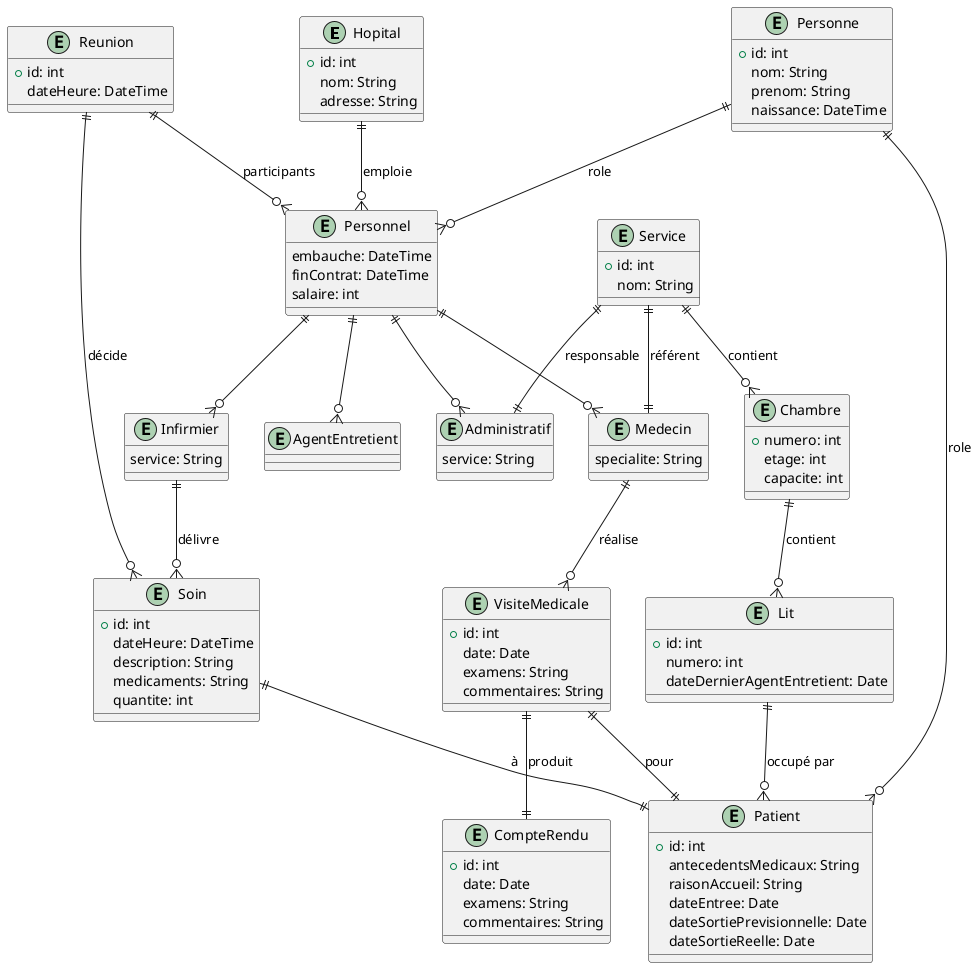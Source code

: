 
@startuml

entity "Hopital" {
  +id: int
  nom: String
  adresse: String
}

entity "Personne" {
  +id: int
  nom: String
  prenom: String
  naissance: DateTime
}

entity "Personnel" {
  embauche: DateTime
  finContrat: DateTime
  salaire: int
}

entity "Medecin" {
  specialite: String
}

entity "Infirmier" {
  service: String
}

entity "AgentEntretient" {
}

entity "Administratif" {
  service: String
}

entity "Patient" {
  +id: int
  antecedentsMedicaux: String
  raisonAccueil: String
  dateEntree: Date
  dateSortiePrevisionnelle: Date
  dateSortieReelle: Date
}

entity "VisiteMedicale" {
  +id: int
  date: Date
  examens: String
  commentaires: String
}

entity "CompteRendu" {
  +id: int
  date: Date
  examens: String
  commentaires: String
}

entity "Soin" {
  +id: int
  dateHeure: DateTime
  description: String
  medicaments: String
  quantite: int
}

entity "Reunion" {
  +id: int
  dateHeure: DateTime
}

entity "Service" {
  +id: int
  nom: String
}

entity "Chambre" {
  +numero: int
  etage: int
  capacite: int
}

entity "Lit" {
  +id: int
  numero: int
  dateDernierAgentEntretient: Date
}

Personne ||--o{ Personnel : "role"
Personne ||--o{ Patient : "role"

Personnel ||--o{ Medecin
Personnel ||--o{ Infirmier
Personnel ||--o{ AgentEntretient
Personnel ||--o{ Administratif

Hopital ||--o{ Personnel : "emploie"

Medecin ||--o{ VisiteMedicale : "réalise"
VisiteMedicale ||--|| CompteRendu : "produit"
VisiteMedicale ||--|| Patient : "pour"

Infirmier ||--o{ Soin : "délivre"
Soin ||--|| Patient : "à"

Reunion ||--o{ Soin : "décide"
Reunion ||--o{ Personnel : "participants"

Service ||--o{ Chambre : "contient"
Chambre ||--o{ Lit : "contient"
Lit ||--o{ Patient : "occupé par"

Service ||--|| Administratif : "responsable"
Service ||--|| Medecin : "référent"

@enduml
